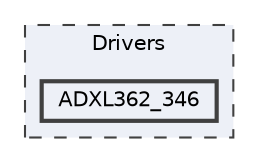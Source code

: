 digraph "Drivers/ADXL362_346"
{
 // LATEX_PDF_SIZE
  bgcolor="transparent";
  edge [fontname=Helvetica,fontsize=10,labelfontname=Helvetica,labelfontsize=10];
  node [fontname=Helvetica,fontsize=10,shape=box,height=0.2,width=0.4];
  compound=true
  subgraph clusterdir_60925fc218da8ca7908795bf5f624060 {
    graph [ bgcolor="#edf0f7", pencolor="grey25", label="Drivers", fontname=Helvetica,fontsize=10 style="filled,dashed", URL="dir_60925fc218da8ca7908795bf5f624060.html",tooltip=""]
  dir_5806319da93d65d2195d13280871394d [label="ADXL362_346", fillcolor="#edf0f7", color="grey25", style="filled,bold", URL="dir_5806319da93d65d2195d13280871394d.html",tooltip=""];
  }
}
